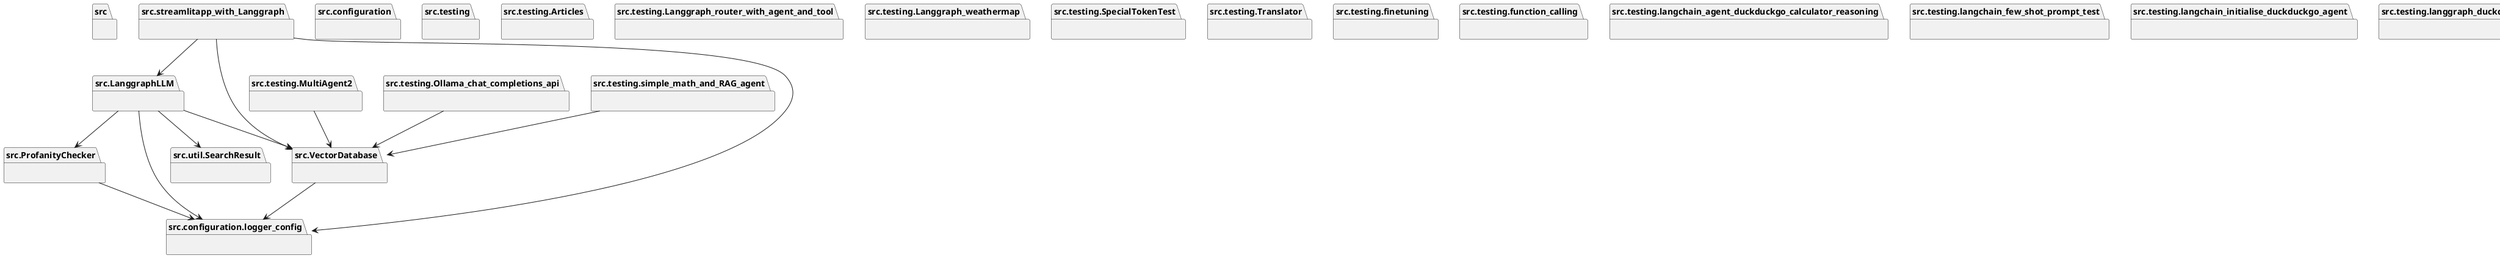 @startuml packages
set namespaceSeparator none
package "src" as src {
}
package "src.LanggraphLLM" as src.LanggraphLLM {
}
package "src.ProfanityChecker" as src.ProfanityChecker {
}
package "src.VectorDatabase" as src.VectorDatabase {
}
package "src.configuration" as src.configuration {
}
package "src.configuration.logger_config" as src.configuration.logger_config {
}
package "src.streamlitapp_with_Langgraph" as src.streamlitapp_with_Langgraph {
}
package "src.testing" as src.testing {
}
package "src.testing.Articles" as src.testing.Articles {
}
package "src.testing.Langgraph_router_with_agent_and_tool" as src.testing.Langgraph_router_with_agent_and_tool {
}
package "src.testing.Langgraph_weathermap" as src.testing.Langgraph_weathermap {
}
package "src.testing.MultiAgent2" as src.testing.MultiAgent2 {
}
package "src.testing.Ollama_chat_completions_api" as src.testing.Ollama_chat_completions_api {
}
package "src.testing.SpecialTokenTest" as src.testing.SpecialTokenTest {
}
package "src.testing.Translator" as src.testing.Translator {
}
package "src.testing.finetuning" as src.testing.finetuning {
}
package "src.testing.function_calling" as src.testing.function_calling {
}
package "src.testing.langchain_agent_duckduckgo_calculator_reasoning" as src.testing.langchain_agent_duckduckgo_calculator_reasoning {
}
package "src.testing.langchain_few_shot_prompt_test" as src.testing.langchain_few_shot_prompt_test {
}
package "src.testing.langchain_initialise_duckduckgo_agent" as src.testing.langchain_initialise_duckduckgo_agent {
}
package "src.testing.langgraph_duckduckgo_wrap_in_tool" as src.testing.langgraph_duckduckgo_wrap_in_tool {
}
package "src.testing.langgraph_tell_time" as src.testing.langgraph_tell_time {
}
package "src.testing.llm_formualte_web_query" as src.testing.llm_formualte_web_query {
}
package "src.testing.llm_temperature_test" as src.testing.llm_temperature_test {
}
package "src.testing.math_chain" as src.testing.math_chain {
}
package "src.testing.qwen_profoundness_test" as src.testing.qwen_profoundness_test {
}
package "src.testing.simple_math_and_RAG_agent" as src.testing.simple_math_and_RAG_agent {
}
package "src.testing.simple_math_and_reasoning_agent" as src.testing.simple_math_and_reasoning_agent {
}
package "src.testing.slit" as src.testing.slit {
}
package "src.testing.slit2" as src.testing.slit2 {
}
package "src.testing.streamlitapp_internet_version" as src.testing.streamlitapp_internet_version {
}
package "src.testing.tool_calling_mistral" as src.testing.tool_calling_mistral {
}
package "src.testing.tool_calling_mistral_math" as src.testing.tool_calling_mistral_math {
}
package "src.testing.tool_calling_mistral_react" as src.testing.tool_calling_mistral_react {
}
package "src.testing.tool_calling_selfmade" as src.testing.tool_calling_selfmade {
}
package "src.testing.tool_calling_selfmade_latest" as src.testing.tool_calling_selfmade_latest {
}
package "src.testing.tool_calling_selfmade_latest2" as src.testing.tool_calling_selfmade_latest2 {
}
package "src.util" as src.util {
}
package "src.util.SearchResult" as src.util.SearchResult {
}
src.LanggraphLLM --> src.ProfanityChecker
src.LanggraphLLM --> src.VectorDatabase
src.LanggraphLLM --> src.configuration.logger_config
src.LanggraphLLM --> src.util.SearchResult
src.ProfanityChecker --> src.configuration.logger_config
src.VectorDatabase --> src.configuration.logger_config
src.streamlitapp_with_Langgraph --> src.LanggraphLLM
src.streamlitapp_with_Langgraph --> src.VectorDatabase
src.streamlitapp_with_Langgraph --> src.configuration.logger_config
src.testing.MultiAgent2 --> src.VectorDatabase
src.testing.Ollama_chat_completions_api --> src.VectorDatabase
src.testing.simple_math_and_RAG_agent --> src.VectorDatabase
@enduml
